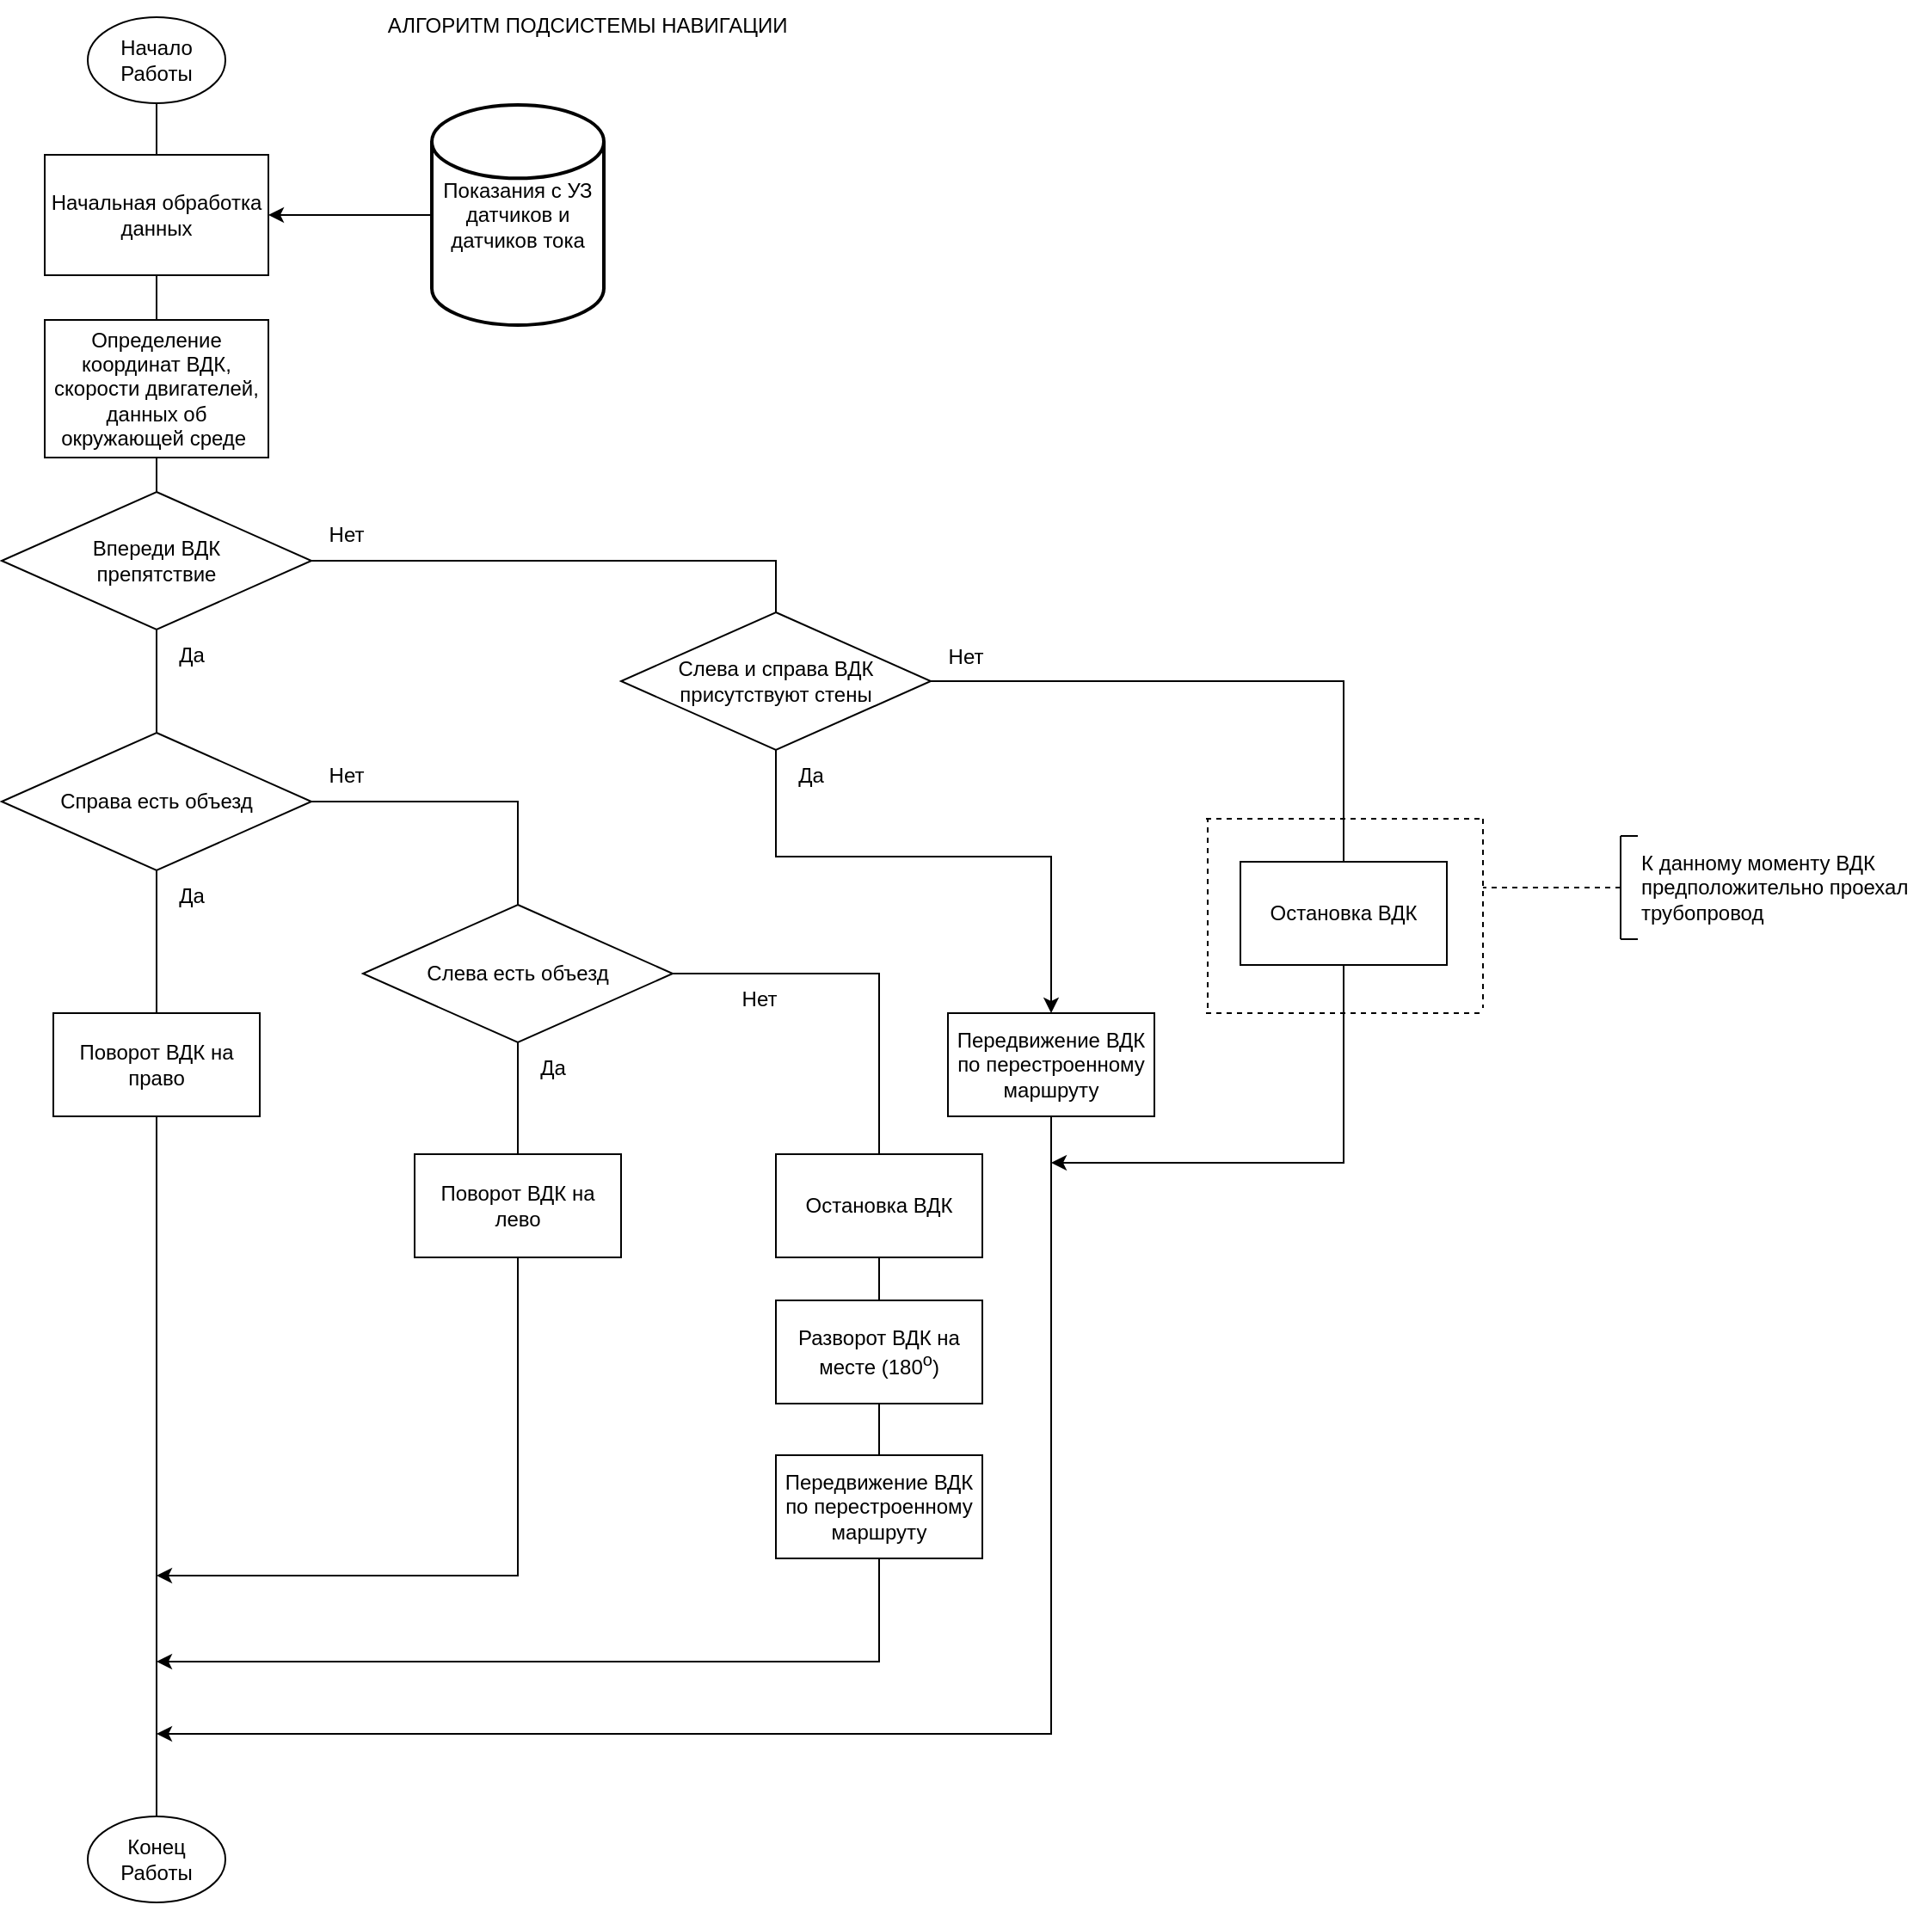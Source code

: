 <mxfile version="20.0.2" type="github">
  <diagram id="QnWkOK9IJVhlyYZw0pFj" name="Page-1">
    <mxGraphModel dx="934" dy="479" grid="1" gridSize="10" guides="1" tooltips="1" connect="1" arrows="1" fold="1" page="1" pageScale="1" pageWidth="827" pageHeight="1169" math="0" shadow="0">
      <root>
        <mxCell id="0" />
        <mxCell id="1" parent="0" />
        <mxCell id="GwbCdhbL_YOls-211GR5-1" value="Начало&lt;br&gt;Работы" style="ellipse;whiteSpace=wrap;html=1;" parent="1" vertex="1">
          <mxGeometry x="370" y="42" width="80" height="50" as="geometry" />
        </mxCell>
        <mxCell id="ELh9NeQG8RNHvX-CflQu-1" value="АЛГОРИТМ ПОДСИСТЕМЫ НАВИГАЦИИ" style="text;html=1;align=center;verticalAlign=middle;resizable=0;points=[];autosize=1;strokeColor=none;fillColor=none;" vertex="1" parent="1">
          <mxGeometry x="530" y="32" width="260" height="30" as="geometry" />
        </mxCell>
        <mxCell id="ELh9NeQG8RNHvX-CflQu-6" style="edgeStyle=orthogonalEdgeStyle;rounded=0;orthogonalLoop=1;jettySize=auto;html=1;" edge="1" parent="1" source="ELh9NeQG8RNHvX-CflQu-3" target="ELh9NeQG8RNHvX-CflQu-4">
          <mxGeometry relative="1" as="geometry" />
        </mxCell>
        <mxCell id="ELh9NeQG8RNHvX-CflQu-3" value="Показания с УЗ датчиков и датчиков тока" style="strokeWidth=2;html=1;shape=mxgraph.flowchart.database;whiteSpace=wrap;" vertex="1" parent="1">
          <mxGeometry x="570" y="93" width="100" height="128" as="geometry" />
        </mxCell>
        <mxCell id="ELh9NeQG8RNHvX-CflQu-4" value="Начальная обработка данных" style="rounded=0;whiteSpace=wrap;html=1;" vertex="1" parent="1">
          <mxGeometry x="345" y="122" width="130" height="70" as="geometry" />
        </mxCell>
        <mxCell id="ELh9NeQG8RNHvX-CflQu-5" value="" style="endArrow=none;html=1;rounded=0;entryX=0.5;entryY=1;entryDx=0;entryDy=0;" edge="1" parent="1" source="ELh9NeQG8RNHvX-CflQu-4" target="GwbCdhbL_YOls-211GR5-1">
          <mxGeometry width="50" height="50" relative="1" as="geometry">
            <mxPoint x="440" y="332" as="sourcePoint" />
            <mxPoint x="490" y="282" as="targetPoint" />
          </mxGeometry>
        </mxCell>
        <mxCell id="ELh9NeQG8RNHvX-CflQu-9" value="" style="endArrow=none;html=1;rounded=0;entryX=0.5;entryY=1;entryDx=0;entryDy=0;exitX=0.5;exitY=0;exitDx=0;exitDy=0;" edge="1" parent="1" target="ELh9NeQG8RNHvX-CflQu-4">
          <mxGeometry width="50" height="50" relative="1" as="geometry">
            <mxPoint x="410" y="223" as="sourcePoint" />
            <mxPoint x="400" y="262" as="targetPoint" />
          </mxGeometry>
        </mxCell>
        <mxCell id="ELh9NeQG8RNHvX-CflQu-10" value="Определение координат ВДК, скорости двигателей, данных об окружающей среде&amp;nbsp;" style="rounded=0;whiteSpace=wrap;html=1;" vertex="1" parent="1">
          <mxGeometry x="345" y="218" width="130" height="80" as="geometry" />
        </mxCell>
        <mxCell id="ELh9NeQG8RNHvX-CflQu-11" value="" style="endArrow=none;html=1;rounded=0;entryX=0.5;entryY=1;entryDx=0;entryDy=0;" edge="1" parent="1" target="ELh9NeQG8RNHvX-CflQu-10">
          <mxGeometry width="50" height="50" relative="1" as="geometry">
            <mxPoint x="410" y="322" as="sourcePoint" />
            <mxPoint x="400" y="312" as="targetPoint" />
          </mxGeometry>
        </mxCell>
        <mxCell id="ELh9NeQG8RNHvX-CflQu-12" value="Впереди ВДК &lt;br&gt;препятствие" style="rhombus;whiteSpace=wrap;html=1;" vertex="1" parent="1">
          <mxGeometry x="320" y="318" width="180" height="80" as="geometry" />
        </mxCell>
        <mxCell id="ELh9NeQG8RNHvX-CflQu-13" value="" style="endArrow=none;html=1;rounded=0;entryX=0.5;entryY=1;entryDx=0;entryDy=0;exitX=0.5;exitY=0;exitDx=0;exitDy=0;" edge="1" parent="1" source="ELh9NeQG8RNHvX-CflQu-24" target="ELh9NeQG8RNHvX-CflQu-12">
          <mxGeometry width="50" height="50" relative="1" as="geometry">
            <mxPoint x="410" y="628" as="sourcePoint" />
            <mxPoint x="190" y="422" as="targetPoint" />
          </mxGeometry>
        </mxCell>
        <mxCell id="ELh9NeQG8RNHvX-CflQu-14" value="Да" style="text;html=1;align=center;verticalAlign=middle;resizable=0;points=[];autosize=1;strokeColor=none;fillColor=none;" vertex="1" parent="1">
          <mxGeometry x="410" y="398" width="40" height="30" as="geometry" />
        </mxCell>
        <mxCell id="ELh9NeQG8RNHvX-CflQu-15" value="" style="endArrow=none;html=1;rounded=0;exitX=1;exitY=0.5;exitDx=0;exitDy=0;entryX=0.5;entryY=0;entryDx=0;entryDy=0;" edge="1" parent="1" source="ELh9NeQG8RNHvX-CflQu-12" target="ELh9NeQG8RNHvX-CflQu-17">
          <mxGeometry width="50" height="50" relative="1" as="geometry">
            <mxPoint x="530" y="362" as="sourcePoint" />
            <mxPoint x="650" y="482" as="targetPoint" />
            <Array as="points">
              <mxPoint x="770" y="358" />
            </Array>
          </mxGeometry>
        </mxCell>
        <mxCell id="ELh9NeQG8RNHvX-CflQu-16" value="Нет" style="text;html=1;align=center;verticalAlign=middle;resizable=0;points=[];autosize=1;strokeColor=none;fillColor=none;" vertex="1" parent="1">
          <mxGeometry x="500" y="328" width="40" height="30" as="geometry" />
        </mxCell>
        <mxCell id="ELh9NeQG8RNHvX-CflQu-73" style="edgeStyle=orthogonalEdgeStyle;rounded=0;orthogonalLoop=1;jettySize=auto;html=1;" edge="1" parent="1" source="ELh9NeQG8RNHvX-CflQu-17" target="ELh9NeQG8RNHvX-CflQu-70">
          <mxGeometry relative="1" as="geometry">
            <Array as="points">
              <mxPoint x="770" y="530" />
              <mxPoint x="930" y="530" />
            </Array>
          </mxGeometry>
        </mxCell>
        <mxCell id="ELh9NeQG8RNHvX-CflQu-17" value="Слева и справа ВДК &lt;br&gt;присутствуют стены" style="rhombus;whiteSpace=wrap;html=1;" vertex="1" parent="1">
          <mxGeometry x="680" y="388" width="180" height="80" as="geometry" />
        </mxCell>
        <mxCell id="ELh9NeQG8RNHvX-CflQu-18" value="Да" style="text;html=1;align=center;verticalAlign=middle;resizable=0;points=[];autosize=1;strokeColor=none;fillColor=none;" vertex="1" parent="1">
          <mxGeometry x="770" y="468" width="40" height="30" as="geometry" />
        </mxCell>
        <mxCell id="ELh9NeQG8RNHvX-CflQu-19" value="Нет" style="text;html=1;align=center;verticalAlign=middle;resizable=0;points=[];autosize=1;strokeColor=none;fillColor=none;" vertex="1" parent="1">
          <mxGeometry x="860" y="399" width="40" height="30" as="geometry" />
        </mxCell>
        <mxCell id="ELh9NeQG8RNHvX-CflQu-20" value="" style="endArrow=none;html=1;rounded=0;entryX=1;entryY=0.5;entryDx=0;entryDy=0;exitX=0.5;exitY=0;exitDx=0;exitDy=0;" edge="1" parent="1" source="ELh9NeQG8RNHvX-CflQu-22" target="ELh9NeQG8RNHvX-CflQu-17">
          <mxGeometry width="50" height="50" relative="1" as="geometry">
            <mxPoint x="1049" y="533" as="sourcePoint" />
            <mxPoint x="799" y="473" as="targetPoint" />
            <Array as="points">
              <mxPoint x="1100" y="428" />
            </Array>
          </mxGeometry>
        </mxCell>
        <mxCell id="ELh9NeQG8RNHvX-CflQu-22" value="Остановка ВДК" style="rounded=0;whiteSpace=wrap;html=1;" vertex="1" parent="1">
          <mxGeometry x="1040" y="533" width="120" height="60" as="geometry" />
        </mxCell>
        <mxCell id="ELh9NeQG8RNHvX-CflQu-24" value="Справа есть объезд" style="rhombus;whiteSpace=wrap;html=1;" vertex="1" parent="1">
          <mxGeometry x="320" y="458" width="180" height="80" as="geometry" />
        </mxCell>
        <mxCell id="ELh9NeQG8RNHvX-CflQu-25" value="Слева есть объезд" style="rhombus;whiteSpace=wrap;html=1;" vertex="1" parent="1">
          <mxGeometry x="530" y="558" width="180" height="80" as="geometry" />
        </mxCell>
        <mxCell id="ELh9NeQG8RNHvX-CflQu-26" value="" style="endArrow=none;html=1;rounded=0;exitX=1;exitY=0.5;exitDx=0;exitDy=0;entryX=0.5;entryY=0;entryDx=0;entryDy=0;" edge="1" parent="1" source="ELh9NeQG8RNHvX-CflQu-24" target="ELh9NeQG8RNHvX-CflQu-25">
          <mxGeometry width="50" height="50" relative="1" as="geometry">
            <mxPoint x="500" y="438" as="sourcePoint" />
            <mxPoint x="550" y="388" as="targetPoint" />
            <Array as="points">
              <mxPoint x="620" y="498" />
            </Array>
          </mxGeometry>
        </mxCell>
        <mxCell id="ELh9NeQG8RNHvX-CflQu-28" value="" style="endArrow=none;html=1;rounded=0;exitX=0.5;exitY=1;exitDx=0;exitDy=0;entryX=0.5;entryY=0;entryDx=0;entryDy=0;" edge="1" parent="1" source="ELh9NeQG8RNHvX-CflQu-24" target="ELh9NeQG8RNHvX-CflQu-29">
          <mxGeometry width="50" height="50" relative="1" as="geometry">
            <mxPoint x="470" y="508" as="sourcePoint" />
            <mxPoint x="410" y="698" as="targetPoint" />
          </mxGeometry>
        </mxCell>
        <mxCell id="ELh9NeQG8RNHvX-CflQu-29" value="Поворот ВДК на право" style="rounded=0;whiteSpace=wrap;html=1;" vertex="1" parent="1">
          <mxGeometry x="350" y="621" width="120" height="60" as="geometry" />
        </mxCell>
        <mxCell id="ELh9NeQG8RNHvX-CflQu-30" value="" style="endArrow=none;html=1;rounded=0;exitX=0.5;exitY=1;exitDx=0;exitDy=0;entryX=0.5;entryY=0;entryDx=0;entryDy=0;" edge="1" parent="1" target="ELh9NeQG8RNHvX-CflQu-31">
          <mxGeometry width="50" height="50" relative="1" as="geometry">
            <mxPoint x="620" y="638" as="sourcePoint" />
            <mxPoint x="620" y="798" as="targetPoint" />
          </mxGeometry>
        </mxCell>
        <mxCell id="ELh9NeQG8RNHvX-CflQu-31" value="Поворот ВДК на лево" style="rounded=0;whiteSpace=wrap;html=1;" vertex="1" parent="1">
          <mxGeometry x="560" y="703" width="120" height="60" as="geometry" />
        </mxCell>
        <mxCell id="ELh9NeQG8RNHvX-CflQu-33" value="Нет" style="text;html=1;align=center;verticalAlign=middle;resizable=0;points=[];autosize=1;strokeColor=none;fillColor=none;" vertex="1" parent="1">
          <mxGeometry x="500" y="468" width="40" height="30" as="geometry" />
        </mxCell>
        <mxCell id="ELh9NeQG8RNHvX-CflQu-34" value="Да" style="text;html=1;align=center;verticalAlign=middle;resizable=0;points=[];autosize=1;strokeColor=none;fillColor=none;" vertex="1" parent="1">
          <mxGeometry x="410" y="538" width="40" height="30" as="geometry" />
        </mxCell>
        <mxCell id="ELh9NeQG8RNHvX-CflQu-35" value="Да" style="text;html=1;align=center;verticalAlign=middle;resizable=0;points=[];autosize=1;strokeColor=none;fillColor=none;" vertex="1" parent="1">
          <mxGeometry x="620" y="638" width="40" height="30" as="geometry" />
        </mxCell>
        <mxCell id="ELh9NeQG8RNHvX-CflQu-36" value="Нет" style="text;html=1;align=center;verticalAlign=middle;resizable=0;points=[];autosize=1;strokeColor=none;fillColor=none;" vertex="1" parent="1">
          <mxGeometry x="740" y="598" width="40" height="30" as="geometry" />
        </mxCell>
        <mxCell id="ELh9NeQG8RNHvX-CflQu-37" value="Остановка ВДК" style="rounded=0;whiteSpace=wrap;html=1;" vertex="1" parent="1">
          <mxGeometry x="770" y="703" width="120" height="60" as="geometry" />
        </mxCell>
        <mxCell id="ELh9NeQG8RNHvX-CflQu-38" value="" style="endArrow=none;html=1;rounded=0;exitX=1;exitY=0.5;exitDx=0;exitDy=0;entryX=0.5;entryY=0;entryDx=0;entryDy=0;" edge="1" parent="1" source="ELh9NeQG8RNHvX-CflQu-25" target="ELh9NeQG8RNHvX-CflQu-37">
          <mxGeometry width="50" height="50" relative="1" as="geometry">
            <mxPoint x="790" y="748" as="sourcePoint" />
            <mxPoint x="840" y="698" as="targetPoint" />
            <Array as="points">
              <mxPoint x="830" y="598" />
            </Array>
          </mxGeometry>
        </mxCell>
        <mxCell id="ELh9NeQG8RNHvX-CflQu-39" value="Разворот ВДК на месте (180&lt;sup&gt;о&lt;/sup&gt;)" style="rounded=0;whiteSpace=wrap;html=1;" vertex="1" parent="1">
          <mxGeometry x="770" y="788" width="120" height="60" as="geometry" />
        </mxCell>
        <mxCell id="ELh9NeQG8RNHvX-CflQu-40" value="Передвижение ВДК по перестроенному маршруту" style="rounded=0;whiteSpace=wrap;html=1;" vertex="1" parent="1">
          <mxGeometry x="770" y="878" width="120" height="60" as="geometry" />
        </mxCell>
        <mxCell id="ELh9NeQG8RNHvX-CflQu-41" value="" style="endArrow=none;html=1;rounded=0;entryX=0.5;entryY=1;entryDx=0;entryDy=0;exitX=0.5;exitY=0;exitDx=0;exitDy=0;" edge="1" parent="1" source="ELh9NeQG8RNHvX-CflQu-39" target="ELh9NeQG8RNHvX-CflQu-37">
          <mxGeometry width="50" height="50" relative="1" as="geometry">
            <mxPoint x="701" y="748" as="sourcePoint" />
            <mxPoint x="751" y="698" as="targetPoint" />
          </mxGeometry>
        </mxCell>
        <mxCell id="ELh9NeQG8RNHvX-CflQu-42" value="" style="endArrow=none;html=1;rounded=0;entryX=0.5;entryY=1;entryDx=0;entryDy=0;exitX=0.5;exitY=0;exitDx=0;exitDy=0;" edge="1" parent="1" source="ELh9NeQG8RNHvX-CflQu-40" target="ELh9NeQG8RNHvX-CflQu-39">
          <mxGeometry width="50" height="50" relative="1" as="geometry">
            <mxPoint x="701" y="748" as="sourcePoint" />
            <mxPoint x="751" y="698" as="targetPoint" />
          </mxGeometry>
        </mxCell>
        <mxCell id="ELh9NeQG8RNHvX-CflQu-43" value="Конец&lt;br&gt;Работы" style="ellipse;whiteSpace=wrap;html=1;" vertex="1" parent="1">
          <mxGeometry x="370" y="1088" width="80" height="50" as="geometry" />
        </mxCell>
        <mxCell id="ELh9NeQG8RNHvX-CflQu-47" value="" style="endArrow=none;html=1;rounded=0;exitX=0.5;exitY=0;exitDx=0;exitDy=0;entryX=0.5;entryY=1;entryDx=0;entryDy=0;" edge="1" parent="1" source="ELh9NeQG8RNHvX-CflQu-43" target="ELh9NeQG8RNHvX-CflQu-29">
          <mxGeometry width="50" height="50" relative="1" as="geometry">
            <mxPoint x="600" y="868" as="sourcePoint" />
            <mxPoint x="650" y="818" as="targetPoint" />
          </mxGeometry>
        </mxCell>
        <mxCell id="ELh9NeQG8RNHvX-CflQu-52" value="" style="endArrow=classic;html=1;rounded=0;exitX=0.5;exitY=1;exitDx=0;exitDy=0;" edge="1" parent="1" source="ELh9NeQG8RNHvX-CflQu-31">
          <mxGeometry width="50" height="50" relative="1" as="geometry">
            <mxPoint x="760" y="828" as="sourcePoint" />
            <mxPoint x="410" y="948" as="targetPoint" />
            <Array as="points">
              <mxPoint x="620" y="948" />
            </Array>
          </mxGeometry>
        </mxCell>
        <mxCell id="ELh9NeQG8RNHvX-CflQu-53" value="" style="endArrow=classic;html=1;rounded=0;exitX=0.5;exitY=1;exitDx=0;exitDy=0;" edge="1" parent="1" source="ELh9NeQG8RNHvX-CflQu-40">
          <mxGeometry width="50" height="50" relative="1" as="geometry">
            <mxPoint x="760" y="828" as="sourcePoint" />
            <mxPoint x="410" y="998" as="targetPoint" />
            <Array as="points">
              <mxPoint x="830" y="998" />
            </Array>
          </mxGeometry>
        </mxCell>
        <mxCell id="ELh9NeQG8RNHvX-CflQu-57" value="" style="endArrow=classic;html=1;rounded=0;exitX=0.5;exitY=1;exitDx=0;exitDy=0;" edge="1" parent="1" source="ELh9NeQG8RNHvX-CflQu-22">
          <mxGeometry width="50" height="50" relative="1" as="geometry">
            <mxPoint x="760" y="828" as="sourcePoint" />
            <mxPoint x="930" y="708" as="targetPoint" />
            <Array as="points">
              <mxPoint x="1100" y="708" />
            </Array>
          </mxGeometry>
        </mxCell>
        <mxCell id="ELh9NeQG8RNHvX-CflQu-58" value="" style="endArrow=none;dashed=1;html=1;rounded=0;" edge="1" parent="1">
          <mxGeometry width="50" height="50" relative="1" as="geometry">
            <mxPoint x="1020" y="621" as="sourcePoint" />
            <mxPoint x="1180" y="621" as="targetPoint" />
          </mxGeometry>
        </mxCell>
        <mxCell id="ELh9NeQG8RNHvX-CflQu-59" value="" style="endArrow=none;dashed=1;html=1;rounded=0;" edge="1" parent="1">
          <mxGeometry width="50" height="50" relative="1" as="geometry">
            <mxPoint x="1020" y="508" as="sourcePoint" />
            <mxPoint x="1180" y="508" as="targetPoint" />
          </mxGeometry>
        </mxCell>
        <mxCell id="ELh9NeQG8RNHvX-CflQu-60" value="" style="endArrow=none;dashed=1;html=1;rounded=0;" edge="1" parent="1">
          <mxGeometry width="50" height="50" relative="1" as="geometry">
            <mxPoint x="1021" y="618" as="sourcePoint" />
            <mxPoint x="1021" y="508" as="targetPoint" />
          </mxGeometry>
        </mxCell>
        <mxCell id="ELh9NeQG8RNHvX-CflQu-61" value="" style="endArrow=none;dashed=1;html=1;rounded=0;" edge="1" parent="1">
          <mxGeometry width="50" height="50" relative="1" as="geometry">
            <mxPoint x="1181" y="508" as="sourcePoint" />
            <mxPoint x="1181" y="618" as="targetPoint" />
          </mxGeometry>
        </mxCell>
        <mxCell id="ELh9NeQG8RNHvX-CflQu-62" value="" style="endArrow=none;dashed=1;html=1;rounded=0;" edge="1" parent="1">
          <mxGeometry width="50" height="50" relative="1" as="geometry">
            <mxPoint x="1261" y="548" as="sourcePoint" />
            <mxPoint x="1181" y="548" as="targetPoint" />
          </mxGeometry>
        </mxCell>
        <mxCell id="ELh9NeQG8RNHvX-CflQu-63" value="" style="endArrow=none;html=1;rounded=0;" edge="1" parent="1">
          <mxGeometry width="50" height="50" relative="1" as="geometry">
            <mxPoint x="1261" y="578" as="sourcePoint" />
            <mxPoint x="1261" y="518" as="targetPoint" />
          </mxGeometry>
        </mxCell>
        <mxCell id="ELh9NeQG8RNHvX-CflQu-66" value="К данному моменту ВДК предположительно проехал трубопровод" style="text;html=1;strokeColor=none;fillColor=none;align=left;verticalAlign=middle;whiteSpace=wrap;rounded=0;" vertex="1" parent="1">
          <mxGeometry x="1271" y="533" width="170" height="30" as="geometry" />
        </mxCell>
        <mxCell id="ELh9NeQG8RNHvX-CflQu-68" value="" style="endArrow=none;html=1;rounded=0;" edge="1" parent="1">
          <mxGeometry width="50" height="50" relative="1" as="geometry">
            <mxPoint x="1271" y="518" as="sourcePoint" />
            <mxPoint x="1261" y="518" as="targetPoint" />
          </mxGeometry>
        </mxCell>
        <mxCell id="ELh9NeQG8RNHvX-CflQu-69" value="" style="endArrow=none;html=1;rounded=0;" edge="1" parent="1">
          <mxGeometry width="50" height="50" relative="1" as="geometry">
            <mxPoint x="1271" y="578" as="sourcePoint" />
            <mxPoint x="1261" y="578" as="targetPoint" />
          </mxGeometry>
        </mxCell>
        <mxCell id="ELh9NeQG8RNHvX-CflQu-74" style="edgeStyle=orthogonalEdgeStyle;rounded=0;orthogonalLoop=1;jettySize=auto;html=1;" edge="1" parent="1" source="ELh9NeQG8RNHvX-CflQu-70">
          <mxGeometry relative="1" as="geometry">
            <mxPoint x="410" y="1040" as="targetPoint" />
            <Array as="points">
              <mxPoint x="930" y="1040" />
            </Array>
          </mxGeometry>
        </mxCell>
        <mxCell id="ELh9NeQG8RNHvX-CflQu-70" value="Передвижение ВДК по перестроенному маршруту" style="rounded=0;whiteSpace=wrap;html=1;" vertex="1" parent="1">
          <mxGeometry x="870" y="621" width="120" height="60" as="geometry" />
        </mxCell>
      </root>
    </mxGraphModel>
  </diagram>
</mxfile>
